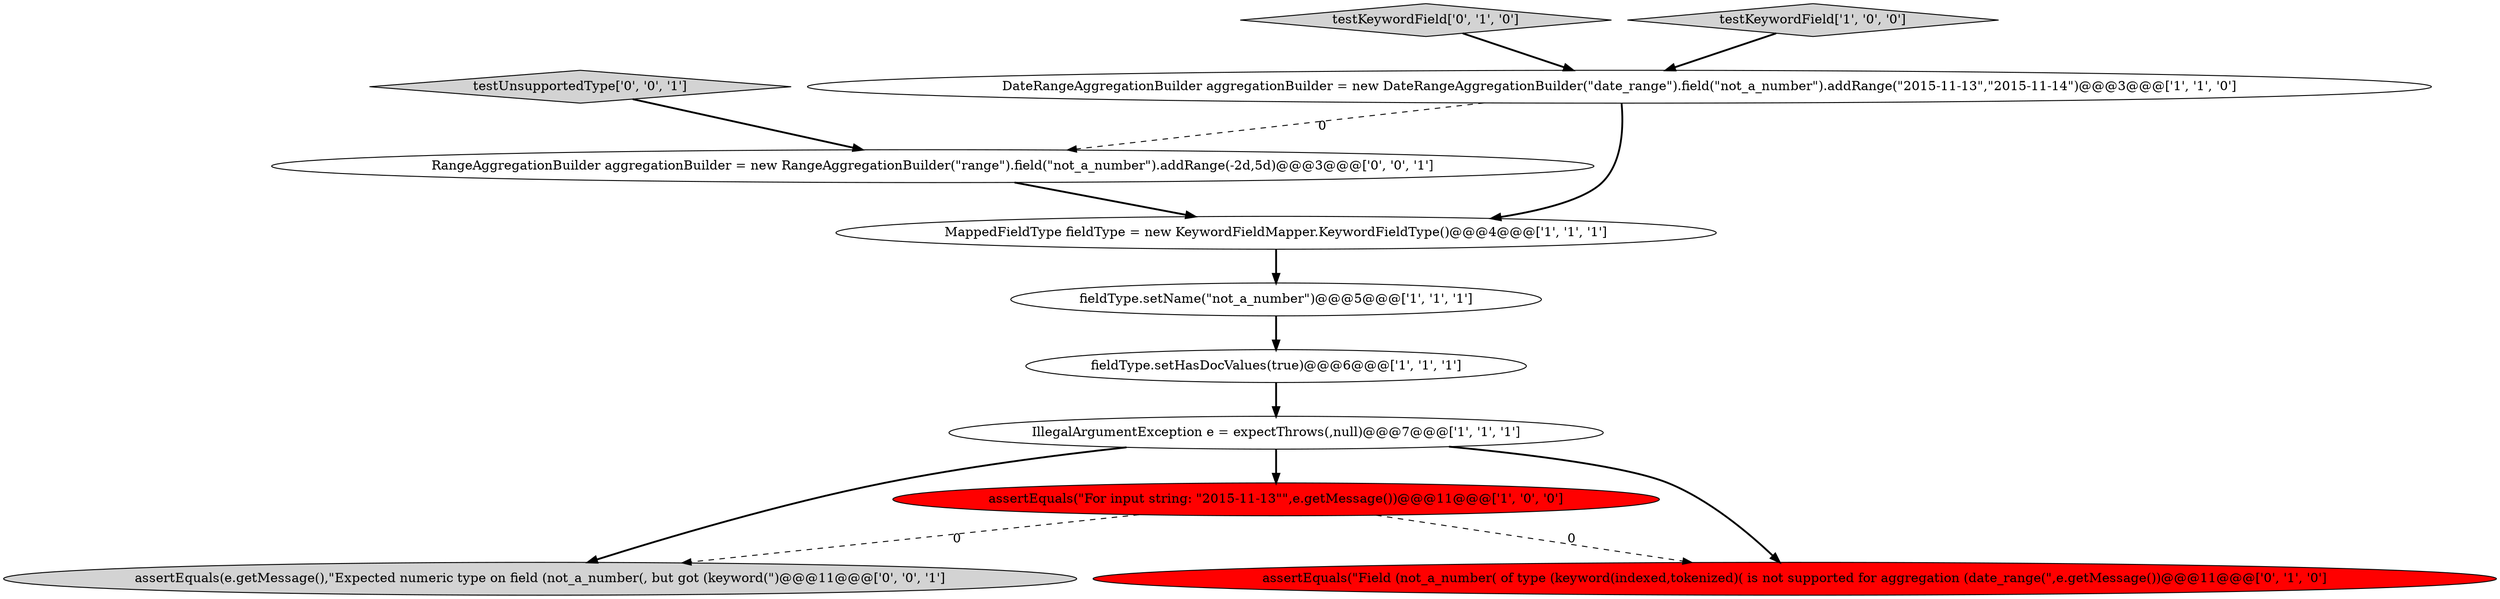 digraph {
11 [style = filled, label = "assertEquals(e.getMessage(),\"Expected numeric type on field (not_a_number(, but got (keyword(\")@@@11@@@['0', '0', '1']", fillcolor = lightgray, shape = ellipse image = "AAA0AAABBB3BBB"];
8 [style = filled, label = "testKeywordField['0', '1', '0']", fillcolor = lightgray, shape = diamond image = "AAA0AAABBB2BBB"];
1 [style = filled, label = "testKeywordField['1', '0', '0']", fillcolor = lightgray, shape = diamond image = "AAA0AAABBB1BBB"];
6 [style = filled, label = "assertEquals(\"For input string: \"2015-11-13\"\",e.getMessage())@@@11@@@['1', '0', '0']", fillcolor = red, shape = ellipse image = "AAA1AAABBB1BBB"];
3 [style = filled, label = "fieldType.setName(\"not_a_number\")@@@5@@@['1', '1', '1']", fillcolor = white, shape = ellipse image = "AAA0AAABBB1BBB"];
9 [style = filled, label = "testUnsupportedType['0', '0', '1']", fillcolor = lightgray, shape = diamond image = "AAA0AAABBB3BBB"];
10 [style = filled, label = "RangeAggregationBuilder aggregationBuilder = new RangeAggregationBuilder(\"range\").field(\"not_a_number\").addRange(-2d,5d)@@@3@@@['0', '0', '1']", fillcolor = white, shape = ellipse image = "AAA0AAABBB3BBB"];
5 [style = filled, label = "DateRangeAggregationBuilder aggregationBuilder = new DateRangeAggregationBuilder(\"date_range\").field(\"not_a_number\").addRange(\"2015-11-13\",\"2015-11-14\")@@@3@@@['1', '1', '0']", fillcolor = white, shape = ellipse image = "AAA0AAABBB1BBB"];
0 [style = filled, label = "IllegalArgumentException e = expectThrows(,null)@@@7@@@['1', '1', '1']", fillcolor = white, shape = ellipse image = "AAA0AAABBB1BBB"];
4 [style = filled, label = "fieldType.setHasDocValues(true)@@@6@@@['1', '1', '1']", fillcolor = white, shape = ellipse image = "AAA0AAABBB1BBB"];
2 [style = filled, label = "MappedFieldType fieldType = new KeywordFieldMapper.KeywordFieldType()@@@4@@@['1', '1', '1']", fillcolor = white, shape = ellipse image = "AAA0AAABBB1BBB"];
7 [style = filled, label = "assertEquals(\"Field (not_a_number( of type (keyword(indexed,tokenized)( is not supported for aggregation (date_range(\",e.getMessage())@@@11@@@['0', '1', '0']", fillcolor = red, shape = ellipse image = "AAA1AAABBB2BBB"];
1->5 [style = bold, label=""];
6->11 [style = dashed, label="0"];
0->11 [style = bold, label=""];
5->2 [style = bold, label=""];
10->2 [style = bold, label=""];
9->10 [style = bold, label=""];
8->5 [style = bold, label=""];
5->10 [style = dashed, label="0"];
0->6 [style = bold, label=""];
3->4 [style = bold, label=""];
6->7 [style = dashed, label="0"];
2->3 [style = bold, label=""];
4->0 [style = bold, label=""];
0->7 [style = bold, label=""];
}
